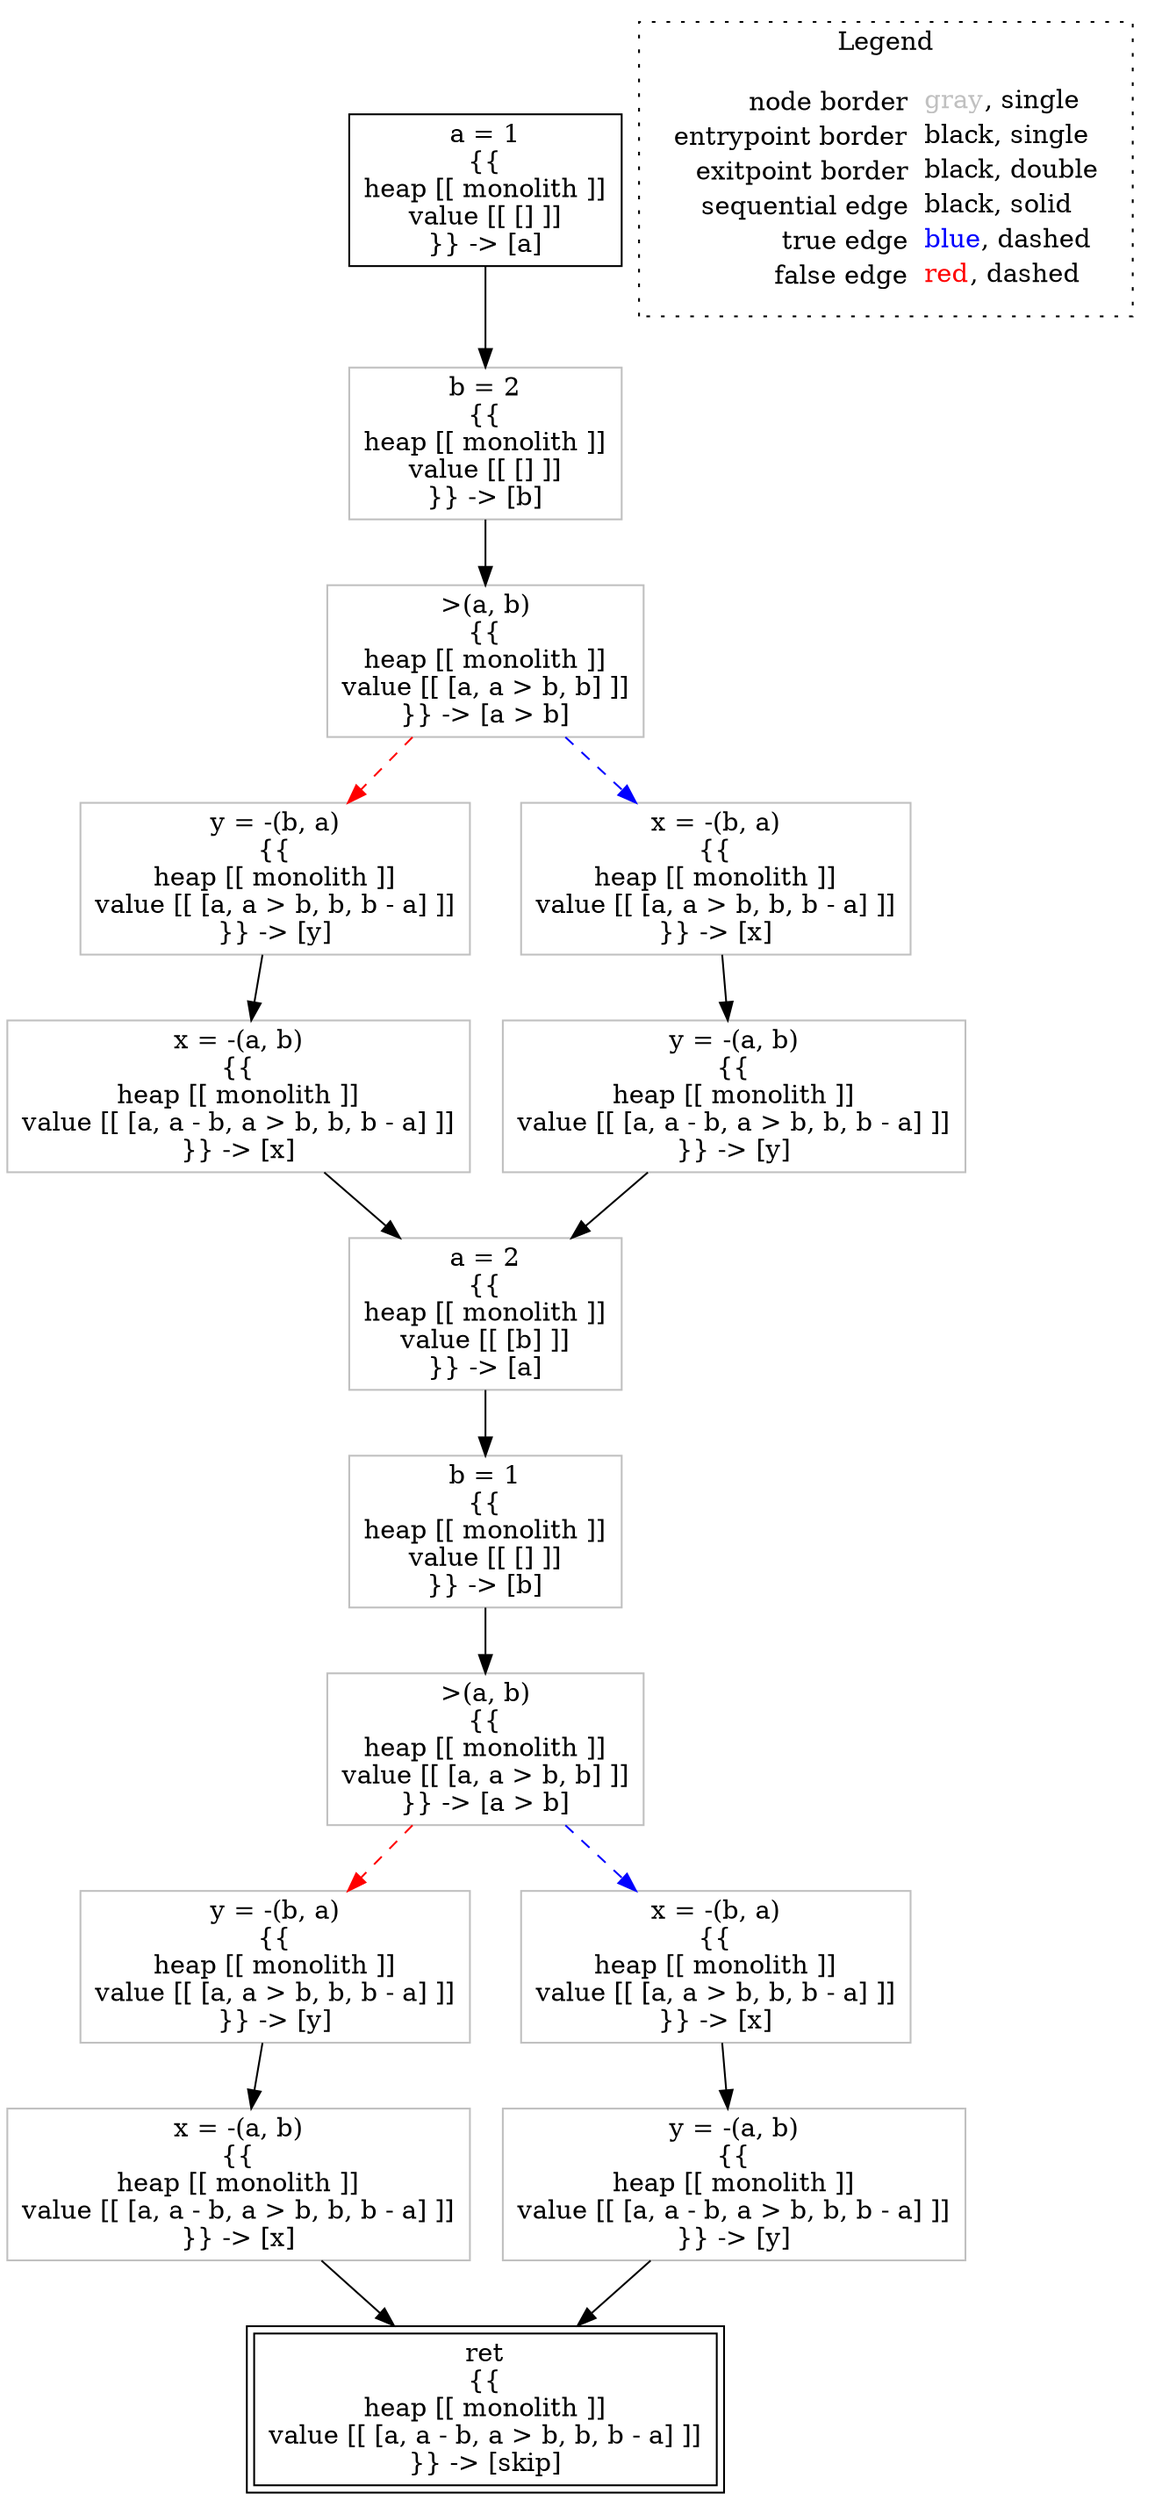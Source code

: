 digraph {
	"node0" [shape="rect",color="black",label=<a = 1<BR/>{{<BR/>heap [[ monolith ]]<BR/>value [[ [] ]]<BR/>}} -&gt; [a]>];
	"node1" [shape="rect",color="gray",label=<y = -(b, a)<BR/>{{<BR/>heap [[ monolith ]]<BR/>value [[ [a, a &gt; b, b, b - a] ]]<BR/>}} -&gt; [y]>];
	"node2" [shape="rect",color="gray",label=<y = -(a, b)<BR/>{{<BR/>heap [[ monolith ]]<BR/>value [[ [a, a - b, a &gt; b, b, b - a] ]]<BR/>}} -&gt; [y]>];
	"node3" [shape="rect",color="gray",label=<x = -(b, a)<BR/>{{<BR/>heap [[ monolith ]]<BR/>value [[ [a, a &gt; b, b, b - a] ]]<BR/>}} -&gt; [x]>];
	"node4" [shape="rect",color="gray",label=<a = 2<BR/>{{<BR/>heap [[ monolith ]]<BR/>value [[ [b] ]]<BR/>}} -&gt; [a]>];
	"node5" [shape="rect",color="gray",label=<b = 1<BR/>{{<BR/>heap [[ monolith ]]<BR/>value [[ [] ]]<BR/>}} -&gt; [b]>];
	"node6" [shape="rect",color="gray",label=<x = -(a, b)<BR/>{{<BR/>heap [[ monolith ]]<BR/>value [[ [a, a - b, a &gt; b, b, b - a] ]]<BR/>}} -&gt; [x]>];
	"node7" [shape="rect",color="gray",label=<&gt;(a, b)<BR/>{{<BR/>heap [[ monolith ]]<BR/>value [[ [a, a &gt; b, b] ]]<BR/>}} -&gt; [a &gt; b]>];
	"node8" [shape="rect",color="gray",label=<b = 2<BR/>{{<BR/>heap [[ monolith ]]<BR/>value [[ [] ]]<BR/>}} -&gt; [b]>];
	"node9" [shape="rect",color="gray",label=<y = -(a, b)<BR/>{{<BR/>heap [[ monolith ]]<BR/>value [[ [a, a - b, a &gt; b, b, b - a] ]]<BR/>}} -&gt; [y]>];
	"node10" [shape="rect",color="gray",label=<y = -(b, a)<BR/>{{<BR/>heap [[ monolith ]]<BR/>value [[ [a, a &gt; b, b, b - a] ]]<BR/>}} -&gt; [y]>];
	"node11" [shape="rect",color="gray",label=<x = -(a, b)<BR/>{{<BR/>heap [[ monolith ]]<BR/>value [[ [a, a - b, a &gt; b, b, b - a] ]]<BR/>}} -&gt; [x]>];
	"node12" [shape="rect",color="gray",label=<x = -(b, a)<BR/>{{<BR/>heap [[ monolith ]]<BR/>value [[ [a, a &gt; b, b, b - a] ]]<BR/>}} -&gt; [x]>];
	"node13" [shape="rect",color="gray",label=<&gt;(a, b)<BR/>{{<BR/>heap [[ monolith ]]<BR/>value [[ [a, a &gt; b, b] ]]<BR/>}} -&gt; [a &gt; b]>];
	"node14" [shape="rect",color="black",peripheries="2",label=<ret<BR/>{{<BR/>heap [[ monolith ]]<BR/>value [[ [a, a - b, a &gt; b, b, b - a] ]]<BR/>}} -&gt; [skip]>];
	"node1" -> "node11" [color="black"];
	"node2" -> "node14" [color="black"];
	"node3" -> "node9" [color="black"];
	"node4" -> "node5" [color="black"];
	"node5" -> "node13" [color="black"];
	"node6" -> "node14" [color="black"];
	"node7" -> "node1" [color="red",style="dashed"];
	"node7" -> "node3" [color="blue",style="dashed"];
	"node8" -> "node7" [color="black"];
	"node9" -> "node4" [color="black"];
	"node0" -> "node8" [color="black"];
	"node10" -> "node6" [color="black"];
	"node11" -> "node4" [color="black"];
	"node12" -> "node2" [color="black"];
	"node13" -> "node10" [color="red",style="dashed"];
	"node13" -> "node12" [color="blue",style="dashed"];
subgraph cluster_legend {
	label="Legend";
	style=dotted;
	node [shape=plaintext];
	"legend" [label=<<table border="0" cellpadding="2" cellspacing="0" cellborder="0"><tr><td align="right">node border&nbsp;</td><td align="left"><font color="gray">gray</font>, single</td></tr><tr><td align="right">entrypoint border&nbsp;</td><td align="left"><font color="black">black</font>, single</td></tr><tr><td align="right">exitpoint border&nbsp;</td><td align="left"><font color="black">black</font>, double</td></tr><tr><td align="right">sequential edge&nbsp;</td><td align="left"><font color="black">black</font>, solid</td></tr><tr><td align="right">true edge&nbsp;</td><td align="left"><font color="blue">blue</font>, dashed</td></tr><tr><td align="right">false edge&nbsp;</td><td align="left"><font color="red">red</font>, dashed</td></tr></table>>];
}

}
